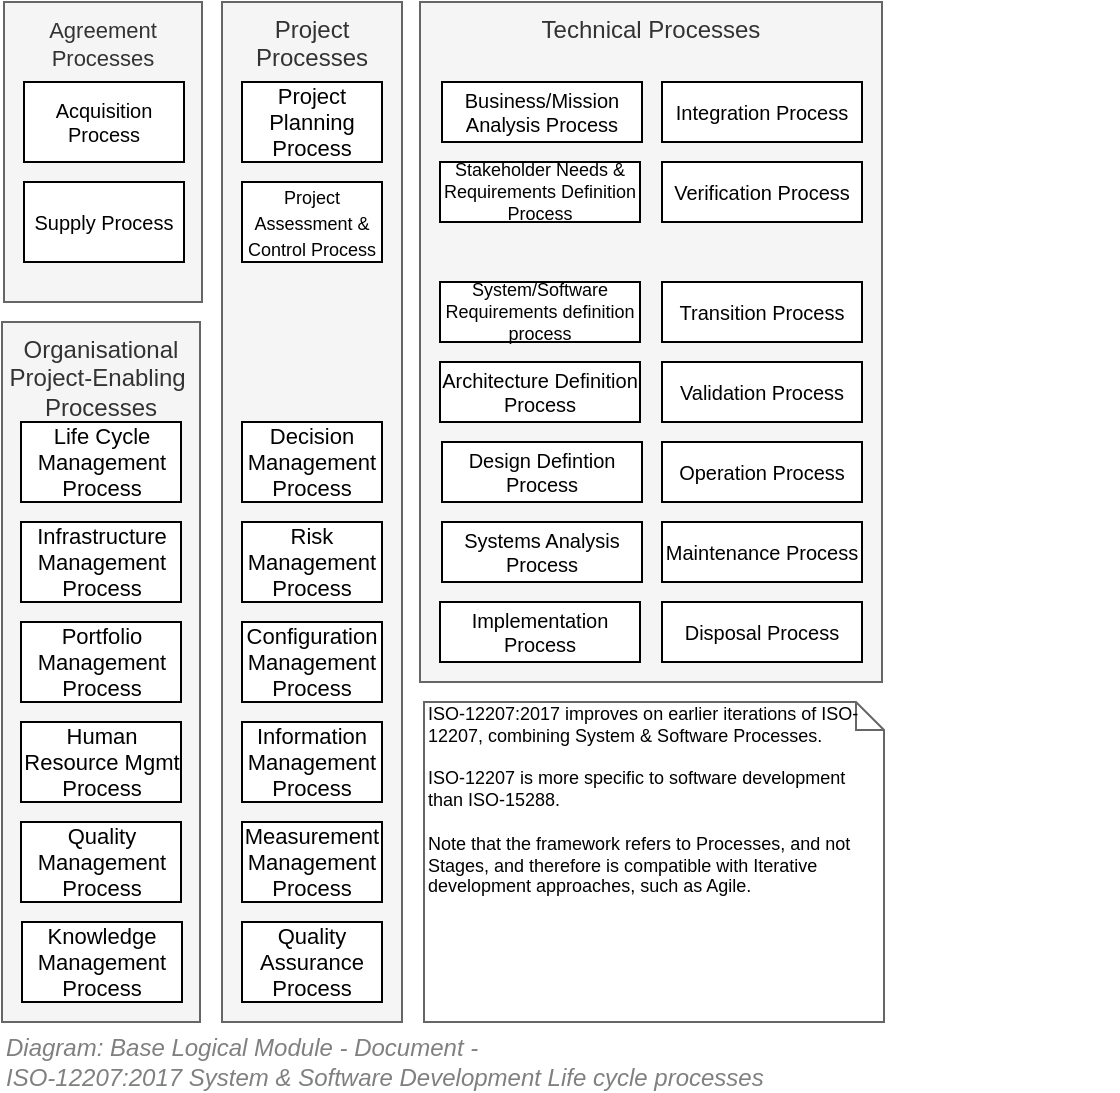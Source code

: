 <mxfile compressed="false" version="17.5.0" type="google">
  <diagram id="Gzrqm9KRc_doYDzrkCyE" name="ISO-12207:2017">
    <mxGraphModel grid="1" page="1" gridSize="10" guides="1" tooltips="1" connect="1" arrows="1" fold="1" pageScale="1" pageWidth="827" pageHeight="1169" math="0" shadow="0">
      <root>
        <mxCell id="Jst_fTlcH10wPYbCjMxW-0" />
        <mxCell id="Jst_fTlcH10wPYbCjMxW-1" parent="Jst_fTlcH10wPYbCjMxW-0" />
        <mxCell id="Jst_fTlcH10wPYbCjMxW-2" value="Organisational Project-Enabling&amp;nbsp; Processes" style="rounded=0;whiteSpace=wrap;html=1;strokeColor=#666666;fillColor=#f5f5f5;align=center;container=1;collapsible=0;verticalAlign=top;recursiveResize=0;fontColor=#333333;" vertex="1" parent="Jst_fTlcH10wPYbCjMxW-1">
          <mxGeometry x="120" y="330" width="99" height="350" as="geometry" />
        </mxCell>
        <mxCell id="Jst_fTlcH10wPYbCjMxW-3" value="Infrastructure Management Process" style="rounded=0;whiteSpace=wrap;html=1;align=center;fontSize=11;" vertex="1" parent="Jst_fTlcH10wPYbCjMxW-2">
          <mxGeometry x="9.5" y="100" width="80" height="40" as="geometry" />
        </mxCell>
        <mxCell id="Jst_fTlcH10wPYbCjMxW-4" value="Portfolio Management Process" style="rounded=0;whiteSpace=wrap;html=1;align=center;fontSize=11;" vertex="1" parent="Jst_fTlcH10wPYbCjMxW-2">
          <mxGeometry x="9.5" y="150" width="80" height="40" as="geometry" />
        </mxCell>
        <mxCell id="Jst_fTlcH10wPYbCjMxW-5" value="&lt;font style=&quot;font-size: 11px&quot;&gt;Human Resource Mgmt Process&lt;/font&gt;" style="rounded=0;whiteSpace=wrap;html=1;align=center;fontSize=11;" vertex="1" parent="Jst_fTlcH10wPYbCjMxW-2">
          <mxGeometry x="9.5" y="200" width="80" height="40" as="geometry" />
        </mxCell>
        <mxCell id="Jst_fTlcH10wPYbCjMxW-6" value="Quality Management Process" style="rounded=0;whiteSpace=wrap;html=1;align=center;recursiveResize=0;fontSize=11;" vertex="1" parent="Jst_fTlcH10wPYbCjMxW-2">
          <mxGeometry x="9.5" y="250" width="80" height="40" as="geometry" />
        </mxCell>
        <mxCell id="Jst_fTlcH10wPYbCjMxW-7" value="Life Cycle Management Process" style="rounded=0;whiteSpace=wrap;html=1;align=center;fontSize=11;" vertex="1" parent="Jst_fTlcH10wPYbCjMxW-2">
          <mxGeometry x="9.5" y="50" width="80" height="40" as="geometry" />
        </mxCell>
        <mxCell id="Jst_fTlcH10wPYbCjMxW-8" value="Knowledge Management Process" style="rounded=0;whiteSpace=wrap;html=1;align=center;recursiveResize=0;fontSize=11;" vertex="1" parent="Jst_fTlcH10wPYbCjMxW-2">
          <mxGeometry x="10" y="300" width="80" height="40" as="geometry" />
        </mxCell>
        <mxCell id="Jst_fTlcH10wPYbCjMxW-9" value="Project Processes" style="rounded=0;whiteSpace=wrap;html=1;strokeColor=#666666;fillColor=#f5f5f5;align=center;container=1;collapsible=0;verticalAlign=top;recursiveResize=0;fontColor=#333333;" vertex="1" parent="Jst_fTlcH10wPYbCjMxW-1">
          <mxGeometry x="230" y="170" width="90" height="510" as="geometry" />
        </mxCell>
        <mxCell id="Jst_fTlcH10wPYbCjMxW-10" value="Project Planning Process" style="rounded=0;whiteSpace=wrap;html=1;align=center;fontSize=11;" vertex="1" parent="Jst_fTlcH10wPYbCjMxW-9">
          <mxGeometry x="10" y="40" width="70" height="40" as="geometry" />
        </mxCell>
        <mxCell id="Jst_fTlcH10wPYbCjMxW-11" value="&lt;font style=&quot;font-size: 9px&quot;&gt;Project Assessment &amp;amp; Control Process&lt;/font&gt;" style="rounded=0;whiteSpace=wrap;html=1;align=center;fontSize=11;" vertex="1" parent="Jst_fTlcH10wPYbCjMxW-9">
          <mxGeometry x="10" y="90" width="70" height="40" as="geometry" />
        </mxCell>
        <mxCell id="Jst_fTlcH10wPYbCjMxW-12" value="Decision Management Process" style="rounded=0;whiteSpace=wrap;html=1;align=center;fontSize=11;" vertex="1" parent="Jst_fTlcH10wPYbCjMxW-9">
          <mxGeometry x="10" y="210" width="70" height="40" as="geometry" />
        </mxCell>
        <mxCell id="Jst_fTlcH10wPYbCjMxW-13" value="Risk Management Process" style="rounded=0;whiteSpace=wrap;html=1;align=center;fontSize=11;" vertex="1" parent="Jst_fTlcH10wPYbCjMxW-9">
          <mxGeometry x="10" y="260" width="70" height="40" as="geometry" />
        </mxCell>
        <mxCell id="Jst_fTlcH10wPYbCjMxW-14" value="Configuration Management Process" style="rounded=0;whiteSpace=wrap;html=1;align=center;fontSize=11;" vertex="1" parent="Jst_fTlcH10wPYbCjMxW-9">
          <mxGeometry x="10" y="310" width="70" height="40" as="geometry" />
        </mxCell>
        <mxCell id="Jst_fTlcH10wPYbCjMxW-15" value="Information Management Process" style="rounded=0;whiteSpace=wrap;html=1;align=center;fontSize=11;" vertex="1" parent="Jst_fTlcH10wPYbCjMxW-9">
          <mxGeometry x="10" y="360" width="70" height="40" as="geometry" />
        </mxCell>
        <mxCell id="Jst_fTlcH10wPYbCjMxW-16" value="Measurement Management Process" style="rounded=0;whiteSpace=wrap;html=1;align=center;fontSize=11;" vertex="1" parent="Jst_fTlcH10wPYbCjMxW-9">
          <mxGeometry x="10" y="410" width="70" height="40" as="geometry" />
        </mxCell>
        <mxCell id="Jst_fTlcH10wPYbCjMxW-17" value="Quality Assurance Process" style="rounded=0;whiteSpace=wrap;html=1;align=center;fontSize=11;" vertex="1" parent="Jst_fTlcH10wPYbCjMxW-9">
          <mxGeometry x="10" y="460" width="70" height="40" as="geometry" />
        </mxCell>
        <mxCell id="Jst_fTlcH10wPYbCjMxW-18" value="&lt;font style=&quot;font-size: 11px&quot;&gt;Agreement Processes&lt;/font&gt;" style="rounded=0;whiteSpace=wrap;html=1;strokeColor=#666666;fillColor=#f5f5f5;align=center;container=1;collapsible=0;verticalAlign=top;recursiveResize=0;fontColor=#333333;" vertex="1" parent="Jst_fTlcH10wPYbCjMxW-1">
          <mxGeometry x="121" y="170" width="99" height="150" as="geometry" />
        </mxCell>
        <mxCell id="Jst_fTlcH10wPYbCjMxW-19" value="Acquisition Process" style="rounded=0;whiteSpace=wrap;html=1;align=center;fontSize=10;" vertex="1" parent="Jst_fTlcH10wPYbCjMxW-18">
          <mxGeometry x="10" y="40" width="80" height="40" as="geometry" />
        </mxCell>
        <mxCell id="Jst_fTlcH10wPYbCjMxW-20" value="Supply Process" style="rounded=0;whiteSpace=wrap;html=1;align=center;fontSize=10;" vertex="1" parent="Jst_fTlcH10wPYbCjMxW-18">
          <mxGeometry x="10" y="90" width="80" height="40" as="geometry" />
        </mxCell>
        <mxCell id="Jst_fTlcH10wPYbCjMxW-21" value="Technical Processes" style="rounded=0;whiteSpace=wrap;html=1;strokeColor=#666666;fillColor=#f5f5f5;align=center;container=1;collapsible=0;verticalAlign=top;recursiveResize=0;fontColor=#333333;" vertex="1" parent="Jst_fTlcH10wPYbCjMxW-1">
          <mxGeometry x="329" y="170" width="231" height="340" as="geometry" />
        </mxCell>
        <mxCell id="Jst_fTlcH10wPYbCjMxW-22" value="&lt;font style=&quot;font-size: 9px;&quot;&gt;System/Software Requirements definition process&lt;br style=&quot;font-size: 9px;&quot;&gt;&lt;/font&gt;" style="rounded=0;whiteSpace=wrap;html=1;align=center;fontSize=9;" vertex="1" parent="Jst_fTlcH10wPYbCjMxW-21">
          <mxGeometry x="10" y="140" width="100" height="30" as="geometry" />
        </mxCell>
        <mxCell id="Jst_fTlcH10wPYbCjMxW-23" value="&lt;font style=&quot;font-size: 10px;&quot;&gt;Architecture Definition Process&lt;/font&gt;" style="rounded=0;whiteSpace=wrap;html=1;align=center;fontSize=10;" vertex="1" parent="Jst_fTlcH10wPYbCjMxW-21">
          <mxGeometry x="10" y="180" width="100" height="30" as="geometry" />
        </mxCell>
        <mxCell id="Jst_fTlcH10wPYbCjMxW-24" value="Implementation Process" style="rounded=0;whiteSpace=wrap;html=1;align=center;recursiveResize=0;fontSize=10;" vertex="1" parent="Jst_fTlcH10wPYbCjMxW-21">
          <mxGeometry x="10" y="300" width="100" height="30" as="geometry" />
        </mxCell>
        <mxCell id="Jst_fTlcH10wPYbCjMxW-25" value="Integration Process" style="rounded=0;whiteSpace=wrap;html=1;align=center;recursiveResize=0;fontSize=10;" vertex="1" parent="Jst_fTlcH10wPYbCjMxW-21">
          <mxGeometry x="121" y="40" width="100" height="30" as="geometry" />
        </mxCell>
        <mxCell id="Jst_fTlcH10wPYbCjMxW-26" value="&lt;font style=&quot;font-size: 10px;&quot;&gt;System Qualification Testing Process&lt;/font&gt;" style="rounded=0;whiteSpace=wrap;html=1;align=center;recursiveResize=0;fontSize=10;" vertex="1" parent="Jst_fTlcH10wPYbCjMxW-21">
          <mxGeometry x="121" y="80" width="100" height="30" as="geometry" />
        </mxCell>
        <mxCell id="Jst_fTlcH10wPYbCjMxW-27" value="Transition Process" style="rounded=0;whiteSpace=wrap;html=1;align=center;recursiveResize=0;fontSize=10;" vertex="1" parent="Jst_fTlcH10wPYbCjMxW-21">
          <mxGeometry x="121" y="140" width="100" height="30" as="geometry" />
        </mxCell>
        <mxCell id="Jst_fTlcH10wPYbCjMxW-28" value="&lt;font style=&quot;font-size: 10px;&quot;&gt;Validation Process&lt;/font&gt;" style="rounded=0;whiteSpace=wrap;html=1;align=center;recursiveResize=0;fontSize=10;" vertex="1" parent="Jst_fTlcH10wPYbCjMxW-21">
          <mxGeometry x="121" y="180" width="100" height="30" as="geometry" />
        </mxCell>
        <mxCell id="Jst_fTlcH10wPYbCjMxW-29" value="Operation Process" style="rounded=0;whiteSpace=wrap;html=1;align=center;recursiveResize=0;fontSize=10;" vertex="1" parent="Jst_fTlcH10wPYbCjMxW-21">
          <mxGeometry x="121" y="220" width="100" height="30" as="geometry" />
        </mxCell>
        <mxCell id="Jst_fTlcH10wPYbCjMxW-30" value="&lt;font style=&quot;font-size: 9px;&quot;&gt;Stakeholder Needs &amp;amp; Requirements Definition Process&lt;/font&gt;" style="rounded=0;whiteSpace=wrap;html=1;align=center;fontSize=9;" vertex="1" parent="Jst_fTlcH10wPYbCjMxW-21">
          <mxGeometry x="10" y="80" width="100" height="30" as="geometry" />
        </mxCell>
        <mxCell id="Jst_fTlcH10wPYbCjMxW-31" value="&lt;font style=&quot;font-size: 10px;&quot;&gt;Maintenance Process&lt;/font&gt;" style="rounded=0;whiteSpace=wrap;html=1;align=center;recursiveResize=0;fontSize=10;" vertex="1" parent="Jst_fTlcH10wPYbCjMxW-21">
          <mxGeometry x="121" y="260" width="100" height="30" as="geometry" />
        </mxCell>
        <mxCell id="Jst_fTlcH10wPYbCjMxW-32" value="Disposal Process" style="rounded=0;whiteSpace=wrap;html=1;align=center;recursiveResize=0;fontSize=10;" vertex="1" parent="Jst_fTlcH10wPYbCjMxW-21">
          <mxGeometry x="121" y="300" width="100" height="30" as="geometry" />
        </mxCell>
        <mxCell id="Jst_fTlcH10wPYbCjMxW-33" value="&lt;font style=&quot;font-size: 10px;&quot;&gt;Verification Process&lt;/font&gt;" style="rounded=0;whiteSpace=wrap;html=1;align=center;recursiveResize=0;fontSize=10;" vertex="1" parent="Jst_fTlcH10wPYbCjMxW-21">
          <mxGeometry x="121" y="80" width="100" height="30" as="geometry" />
        </mxCell>
        <mxCell id="Jst_fTlcH10wPYbCjMxW-34" value="Business/Mission Analysis Process" style="rounded=0;whiteSpace=wrap;html=1;align=center;recursiveResize=0;fontSize=10;" vertex="1" parent="Jst_fTlcH10wPYbCjMxW-21">
          <mxGeometry x="11" y="40" width="100" height="30" as="geometry" />
        </mxCell>
        <mxCell id="Jst_fTlcH10wPYbCjMxW-35" value="Systems Analysis Process" style="rounded=0;whiteSpace=wrap;html=1;align=center;recursiveResize=0;fontSize=10;" vertex="1" parent="Jst_fTlcH10wPYbCjMxW-21">
          <mxGeometry x="11" y="260" width="100" height="30" as="geometry" />
        </mxCell>
        <mxCell id="Jst_fTlcH10wPYbCjMxW-36" value="&lt;font style=&quot;font-size: 10px;&quot;&gt;Design Defintion Process&lt;/font&gt;" style="rounded=0;whiteSpace=wrap;html=1;align=center;fontSize=10;" vertex="1" parent="Jst_fTlcH10wPYbCjMxW-21">
          <mxGeometry x="11" y="220" width="100" height="30" as="geometry" />
        </mxCell>
        <mxCell id="Jst_fTlcH10wPYbCjMxW-37" value="ISO-12207:2017 improves on earlier iterations of ISO-12207, combining System &amp;amp; Software Processes.&lt;br&gt;&lt;br&gt;ISO-12207 is more specific to software development than ISO-15288.&lt;br&gt;&lt;br&gt;Note that the framework refers to Processes, and not Stages, and therefore is compatible with Iterative development approaches, such as Agile." style="shape=note;whiteSpace=wrap;html=1;size=14;verticalAlign=top;align=left;spacingTop=-6;strokeColor=#666666;fillColor=none;fontSize=9;" vertex="1" parent="Jst_fTlcH10wPYbCjMxW-1">
          <mxGeometry x="331" y="520" width="230" height="160" as="geometry" />
        </mxCell>
        <mxCell id="Jst_fTlcH10wPYbCjMxW-38" value="&lt;font style=&quot;font-size: 12px&quot;&gt;Diagram: Base Logical Module -&amp;nbsp;Document - &lt;br&gt;ISO-12207:2017 System &amp;amp; Software Development Life cycle processes&lt;/font&gt;" style="text;strokeColor=none;fillColor=none;html=1;fontSize=12;fontStyle=2;verticalAlign=middle;align=left;shadow=0;glass=0;comic=0;opacity=30;fontColor=#808080;" vertex="1" parent="Jst_fTlcH10wPYbCjMxW-1">
          <mxGeometry x="120" y="690" width="558" height="20" as="geometry" />
        </mxCell>
      </root>
    </mxGraphModel>
  </diagram>
</mxfile>
